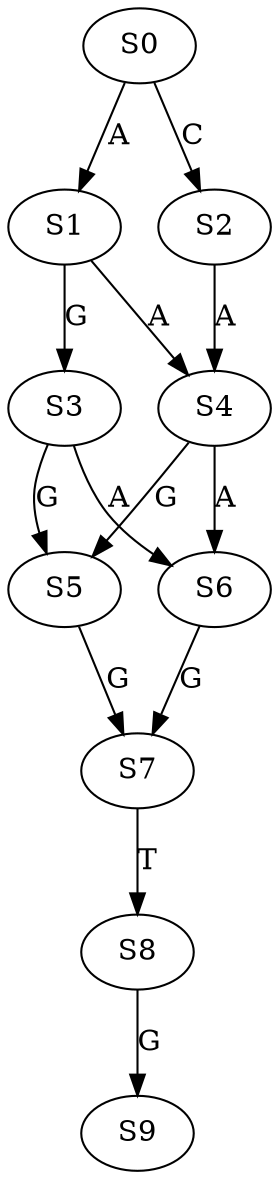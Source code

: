strict digraph  {
	S0 -> S1 [ label = A ];
	S0 -> S2 [ label = C ];
	S1 -> S3 [ label = G ];
	S1 -> S4 [ label = A ];
	S2 -> S4 [ label = A ];
	S3 -> S5 [ label = G ];
	S3 -> S6 [ label = A ];
	S4 -> S6 [ label = A ];
	S4 -> S5 [ label = G ];
	S5 -> S7 [ label = G ];
	S6 -> S7 [ label = G ];
	S7 -> S8 [ label = T ];
	S8 -> S9 [ label = G ];
}
